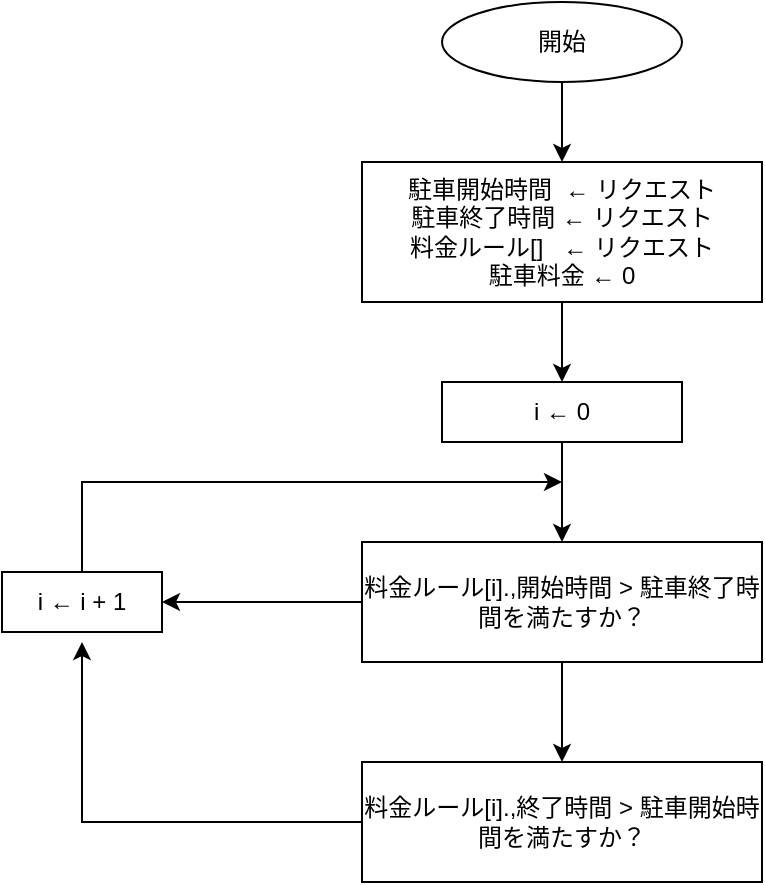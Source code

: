 <mxfile version="16.4.5" type="github"><diagram id="bapTYhmrrrZhtBllUPvY" name="Page-1"><mxGraphModel dx="880" dy="499" grid="1" gridSize="10" guides="1" tooltips="1" connect="1" arrows="1" fold="1" page="1" pageScale="1" pageWidth="827" pageHeight="1169" math="0" shadow="0"><root><mxCell id="0"/><mxCell id="1" parent="0"/><mxCell id="o21O__ECsbYPNvxW8_cj-10" value="" style="edgeStyle=orthogonalEdgeStyle;rounded=0;orthogonalLoop=1;jettySize=auto;html=1;" edge="1" parent="1" source="o21O__ECsbYPNvxW8_cj-1" target="o21O__ECsbYPNvxW8_cj-3"><mxGeometry relative="1" as="geometry"/></mxCell><mxCell id="o21O__ECsbYPNvxW8_cj-1" value="開始" style="ellipse;whiteSpace=wrap;html=1;" vertex="1" parent="1"><mxGeometry x="340" y="10" width="120" height="40" as="geometry"/></mxCell><mxCell id="o21O__ECsbYPNvxW8_cj-11" value="" style="edgeStyle=orthogonalEdgeStyle;rounded=0;orthogonalLoop=1;jettySize=auto;html=1;" edge="1" parent="1" source="o21O__ECsbYPNvxW8_cj-3" target="o21O__ECsbYPNvxW8_cj-6"><mxGeometry relative="1" as="geometry"/></mxCell><mxCell id="o21O__ECsbYPNvxW8_cj-3" value="駐車開始時間&amp;nbsp; ← リクエスト&lt;br&gt;駐車終了時間 ← リクエスト&lt;br&gt;料金ルール[]&amp;nbsp; &amp;nbsp;← リクエスト&lt;br&gt;駐車料金 ← 0" style="whiteSpace=wrap;html=1;" vertex="1" parent="1"><mxGeometry x="300" y="90" width="200" height="70" as="geometry"/></mxCell><mxCell id="o21O__ECsbYPNvxW8_cj-8" value="" style="edgeStyle=orthogonalEdgeStyle;rounded=0;orthogonalLoop=1;jettySize=auto;html=1;" edge="1" parent="1" source="o21O__ECsbYPNvxW8_cj-6" target="o21O__ECsbYPNvxW8_cj-7"><mxGeometry relative="1" as="geometry"/></mxCell><mxCell id="o21O__ECsbYPNvxW8_cj-6" value="i ← 0" style="rounded=0;whiteSpace=wrap;html=1;" vertex="1" parent="1"><mxGeometry x="340" y="200" width="120" height="30" as="geometry"/></mxCell><mxCell id="o21O__ECsbYPNvxW8_cj-14" value="" style="edgeStyle=orthogonalEdgeStyle;rounded=0;orthogonalLoop=1;jettySize=auto;html=1;" edge="1" parent="1" source="o21O__ECsbYPNvxW8_cj-7" target="o21O__ECsbYPNvxW8_cj-13"><mxGeometry relative="1" as="geometry"/></mxCell><mxCell id="o21O__ECsbYPNvxW8_cj-16" value="" style="edgeStyle=orthogonalEdgeStyle;rounded=0;orthogonalLoop=1;jettySize=auto;html=1;" edge="1" parent="1" source="o21O__ECsbYPNvxW8_cj-7" target="o21O__ECsbYPNvxW8_cj-15"><mxGeometry relative="1" as="geometry"/></mxCell><mxCell id="o21O__ECsbYPNvxW8_cj-7" value="料金ルール[i].,開始時間 &amp;gt; 駐車終了時間を満たすか？" style="rounded=0;whiteSpace=wrap;html=1;" vertex="1" parent="1"><mxGeometry x="300" y="280" width="200" height="60" as="geometry"/></mxCell><mxCell id="o21O__ECsbYPNvxW8_cj-13" value="料金ルール[i].,終了時間 &amp;gt; 駐車開始時間を満たすか？" style="rounded=0;whiteSpace=wrap;html=1;" vertex="1" parent="1"><mxGeometry x="300" y="390" width="200" height="60" as="geometry"/></mxCell><mxCell id="o21O__ECsbYPNvxW8_cj-15" value="i ← i + 1" style="rounded=0;whiteSpace=wrap;html=1;" vertex="1" parent="1"><mxGeometry x="120" y="295" width="80" height="30" as="geometry"/></mxCell><mxCell id="o21O__ECsbYPNvxW8_cj-17" value="" style="endArrow=classic;html=1;rounded=0;" edge="1" parent="1"><mxGeometry width="50" height="50" relative="1" as="geometry"><mxPoint x="160" y="295" as="sourcePoint"/><mxPoint x="400" y="250" as="targetPoint"/><Array as="points"><mxPoint x="160" y="250"/></Array></mxGeometry></mxCell><mxCell id="o21O__ECsbYPNvxW8_cj-18" value="" style="endArrow=classic;html=1;rounded=0;exitX=0;exitY=0.5;exitDx=0;exitDy=0;" edge="1" parent="1" source="o21O__ECsbYPNvxW8_cj-13"><mxGeometry width="50" height="50" relative="1" as="geometry"><mxPoint x="290" y="419.5" as="sourcePoint"/><mxPoint x="160" y="330" as="targetPoint"/><Array as="points"><mxPoint x="160" y="420"/></Array></mxGeometry></mxCell></root></mxGraphModel></diagram></mxfile>